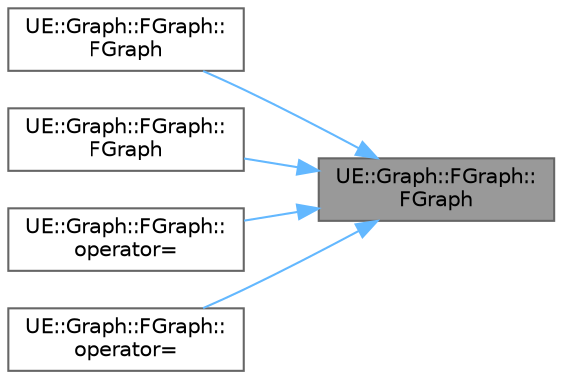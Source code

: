 digraph "UE::Graph::FGraph::FGraph"
{
 // INTERACTIVE_SVG=YES
 // LATEX_PDF_SIZE
  bgcolor="transparent";
  edge [fontname=Helvetica,fontsize=10,labelfontname=Helvetica,labelfontsize=10];
  node [fontname=Helvetica,fontsize=10,shape=box,height=0.2,width=0.4];
  rankdir="RL";
  Node1 [id="Node000001",label="UE::Graph::FGraph::\lFGraph",height=0.2,width=0.4,color="gray40", fillcolor="grey60", style="filled", fontcolor="black",tooltip=" "];
  Node1 -> Node2 [id="edge1_Node000001_Node000002",dir="back",color="steelblue1",style="solid",tooltip=" "];
  Node2 [id="Node000002",label="UE::Graph::FGraph::\lFGraph",height=0.2,width=0.4,color="grey40", fillcolor="white", style="filled",URL="$da/d1b/structUE_1_1Graph_1_1FGraph.html#a62b2297a3a0835ee0f2590ab285ffd2f",tooltip=" "];
  Node1 -> Node3 [id="edge2_Node000001_Node000003",dir="back",color="steelblue1",style="solid",tooltip=" "];
  Node3 [id="Node000003",label="UE::Graph::FGraph::\lFGraph",height=0.2,width=0.4,color="grey40", fillcolor="white", style="filled",URL="$da/d1b/structUE_1_1Graph_1_1FGraph.html#a1fc5bd0c9fc88eded4dd6c443547e1bc",tooltip=" "];
  Node1 -> Node4 [id="edge3_Node000001_Node000004",dir="back",color="steelblue1",style="solid",tooltip=" "];
  Node4 [id="Node000004",label="UE::Graph::FGraph::\loperator=",height=0.2,width=0.4,color="grey40", fillcolor="white", style="filled",URL="$da/d1b/structUE_1_1Graph_1_1FGraph.html#a59ce82724ab851155fb154c5625f3dbe",tooltip=" "];
  Node1 -> Node5 [id="edge4_Node000001_Node000005",dir="back",color="steelblue1",style="solid",tooltip=" "];
  Node5 [id="Node000005",label="UE::Graph::FGraph::\loperator=",height=0.2,width=0.4,color="grey40", fillcolor="white", style="filled",URL="$da/d1b/structUE_1_1Graph_1_1FGraph.html#a00520a3f43312fc85b45caf6e19829e2",tooltip=" "];
}
